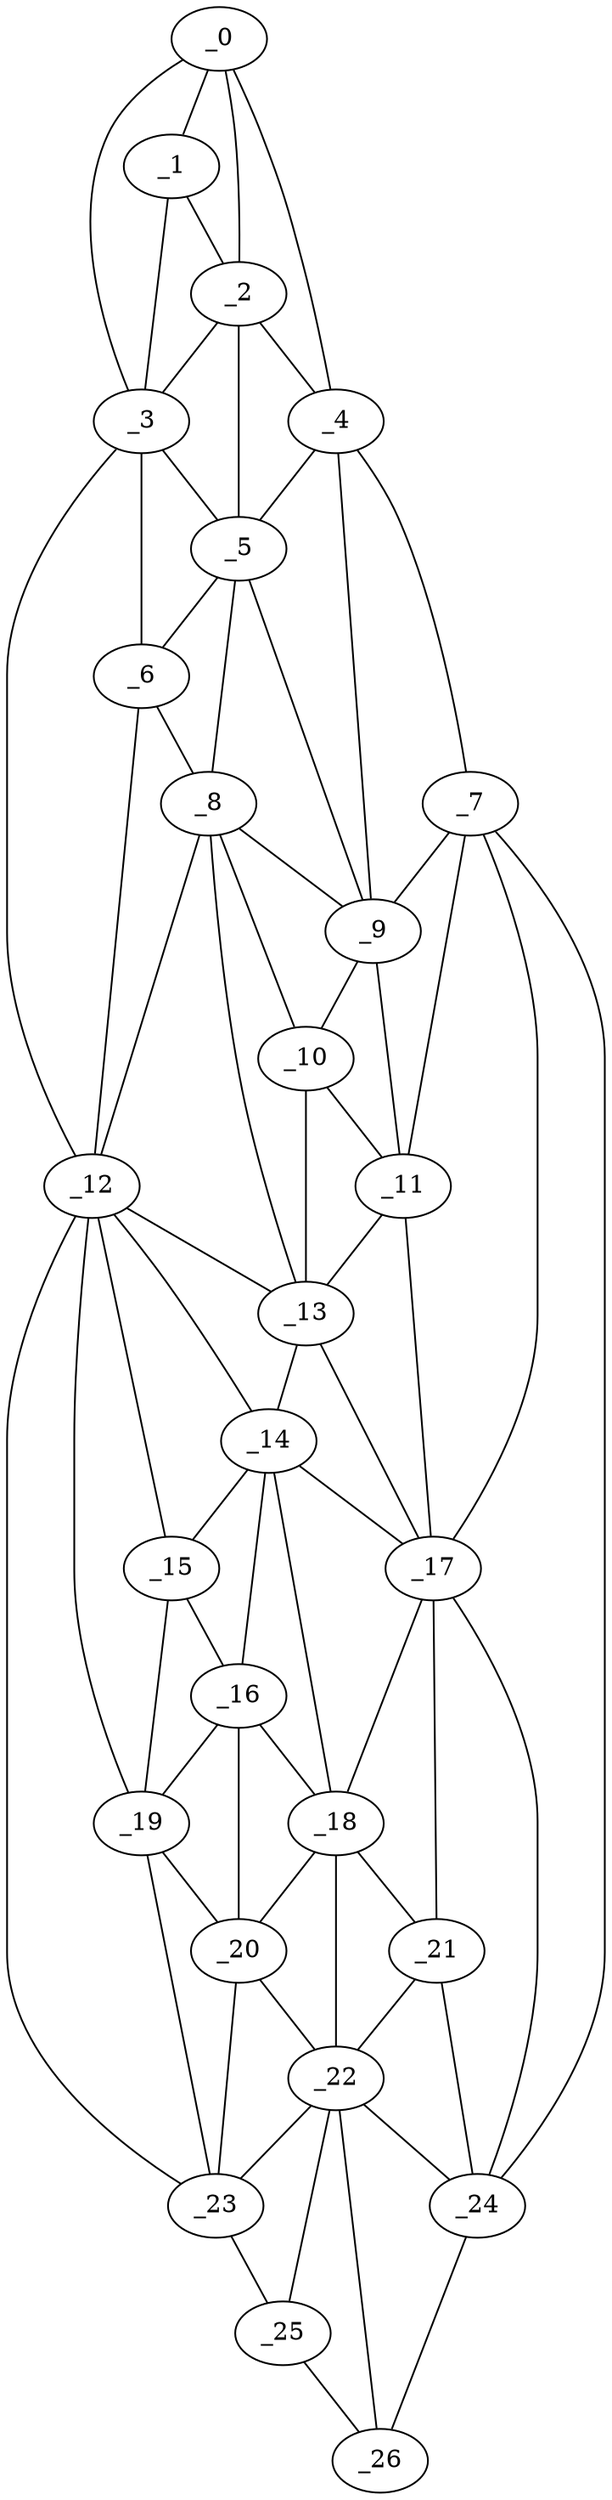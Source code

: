 graph "obj6__155.gxl" {
	_0	 [x=7,
		y=57];
	_1	 [x=18,
		y=59];
	_0 -- _1	 [valence=2];
	_2	 [x=19,
		y=62];
	_0 -- _2	 [valence=1];
	_3	 [x=31,
		y=49];
	_0 -- _3	 [valence=1];
	_4	 [x=35,
		y=81];
	_0 -- _4	 [valence=1];
	_1 -- _2	 [valence=2];
	_1 -- _3	 [valence=1];
	_2 -- _3	 [valence=2];
	_2 -- _4	 [valence=2];
	_5	 [x=42,
		y=56];
	_2 -- _5	 [valence=2];
	_3 -- _5	 [valence=2];
	_6	 [x=45,
		y=50];
	_3 -- _6	 [valence=2];
	_12	 [x=66,
		y=44];
	_3 -- _12	 [valence=1];
	_4 -- _5	 [valence=2];
	_7	 [x=48,
		y=87];
	_4 -- _7	 [valence=1];
	_9	 [x=55,
		y=73];
	_4 -- _9	 [valence=2];
	_5 -- _6	 [valence=1];
	_8	 [x=54,
		y=59];
	_5 -- _8	 [valence=1];
	_5 -- _9	 [valence=2];
	_6 -- _8	 [valence=2];
	_6 -- _12	 [valence=1];
	_7 -- _9	 [valence=2];
	_11	 [x=60,
		y=79];
	_7 -- _11	 [valence=1];
	_17	 [x=84,
		y=76];
	_7 -- _17	 [valence=2];
	_24	 [x=109,
		y=76];
	_7 -- _24	 [valence=1];
	_8 -- _9	 [valence=2];
	_10	 [x=59,
		y=61];
	_8 -- _10	 [valence=2];
	_8 -- _12	 [valence=1];
	_13	 [x=66,
		y=58];
	_8 -- _13	 [valence=2];
	_9 -- _10	 [valence=2];
	_9 -- _11	 [valence=2];
	_10 -- _11	 [valence=1];
	_10 -- _13	 [valence=1];
	_11 -- _13	 [valence=2];
	_11 -- _17	 [valence=1];
	_12 -- _13	 [valence=1];
	_14	 [x=79,
		y=56];
	_12 -- _14	 [valence=2];
	_15	 [x=80,
		y=45];
	_12 -- _15	 [valence=1];
	_19	 [x=91,
		y=44];
	_12 -- _19	 [valence=2];
	_23	 [x=107,
		y=43];
	_12 -- _23	 [valence=1];
	_13 -- _14	 [valence=2];
	_13 -- _17	 [valence=2];
	_14 -- _15	 [valence=2];
	_16	 [x=84,
		y=49];
	_14 -- _16	 [valence=2];
	_14 -- _17	 [valence=2];
	_18	 [x=87,
		y=63];
	_14 -- _18	 [valence=2];
	_15 -- _16	 [valence=1];
	_15 -- _19	 [valence=2];
	_16 -- _18	 [valence=2];
	_16 -- _19	 [valence=2];
	_20	 [x=99,
		y=52];
	_16 -- _20	 [valence=2];
	_17 -- _18	 [valence=2];
	_21	 [x=100,
		y=72];
	_17 -- _21	 [valence=1];
	_17 -- _24	 [valence=1];
	_18 -- _20	 [valence=1];
	_18 -- _21	 [valence=2];
	_22	 [x=105,
		y=62];
	_18 -- _22	 [valence=1];
	_19 -- _20	 [valence=2];
	_19 -- _23	 [valence=1];
	_20 -- _22	 [valence=2];
	_20 -- _23	 [valence=2];
	_21 -- _22	 [valence=2];
	_21 -- _24	 [valence=1];
	_22 -- _23	 [valence=1];
	_22 -- _24	 [valence=2];
	_25	 [x=123,
		y=59];
	_22 -- _25	 [valence=2];
	_26	 [x=124,
		y=66];
	_22 -- _26	 [valence=1];
	_23 -- _25	 [valence=1];
	_24 -- _26	 [valence=1];
	_25 -- _26	 [valence=1];
}
